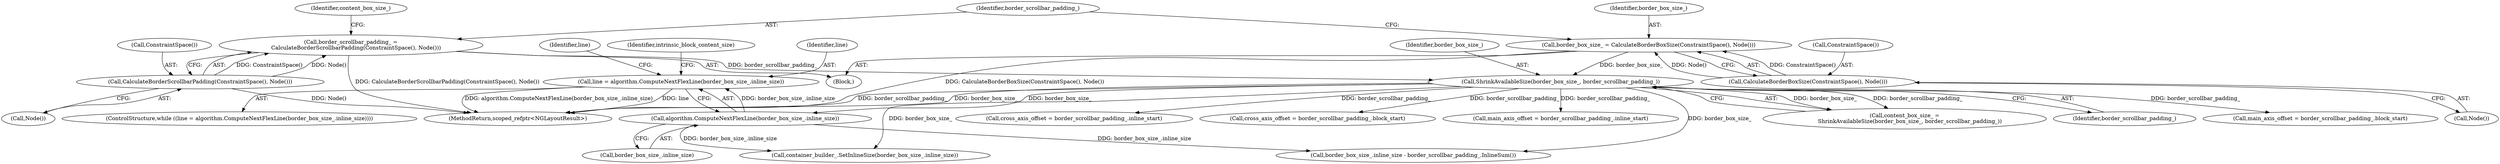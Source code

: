 digraph "0_Chrome_69ec52bd0b32622770a25952386596ccb4ad6434@pointer" {
"1000341" [label="(Call,line = algorithm.ComputeNextFlexLine(border_box_size_.inline_size))"];
"1000343" [label="(Call,algorithm.ComputeNextFlexLine(border_box_size_.inline_size))"];
"1000137" [label="(Call,ShrinkAvailableSize(border_box_size_, border_scrollbar_padding_))"];
"1000125" [label="(Call,border_box_size_ = CalculateBorderBoxSize(ConstraintSpace(), Node()))"];
"1000127" [label="(Call,CalculateBorderBoxSize(ConstraintSpace(), Node()))"];
"1000130" [label="(Call,border_scrollbar_padding_ =\n      CalculateBorderScrollbarPadding(ConstraintSpace(), Node()))"];
"1000132" [label="(Call,CalculateBorderScrollbarPadding(ConstraintSpace(), Node()))"];
"1000137" [label="(Call,ShrinkAvailableSize(border_box_size_, border_scrollbar_padding_))"];
"1000351" [label="(Identifier,line)"];
"1000596" [label="(Call,container_builder_.SetInlineSize(border_box_size_.inline_size))"];
"1000126" [label="(Identifier,border_box_size_)"];
"1000482" [label="(Identifier,intrinsic_block_content_size)"];
"1000129" [label="(Call,Node())"];
"1000127" [label="(Call,CalculateBorderBoxSize(ConstraintSpace(), Node()))"];
"1000340" [label="(ControlStructure,while ((line = algorithm.ComputeNextFlexLine(border_box_size_.inline_size))))"];
"1000513" [label="(Call,border_box_size_.inline_size - border_scrollbar_padding_.InlineSum())"];
"1000342" [label="(Identifier,line)"];
"1000139" [label="(Identifier,border_scrollbar_padding_)"];
"1000125" [label="(Call,border_box_size_ = CalculateBorderBoxSize(ConstraintSpace(), Node()))"];
"1000107" [label="(Block,)"];
"1000343" [label="(Call,algorithm.ComputeNextFlexLine(border_box_size_.inline_size))"];
"1000610" [label="(MethodReturn,scoped_refptr<NGLayoutResult>)"];
"1000136" [label="(Identifier,content_box_size_)"];
"1000131" [label="(Identifier,border_scrollbar_padding_)"];
"1000132" [label="(Call,CalculateBorderScrollbarPadding(ConstraintSpace(), Node()))"];
"1000341" [label="(Call,line = algorithm.ComputeNextFlexLine(border_box_size_.inline_size))"];
"1000128" [label="(Call,ConstraintSpace())"];
"1000133" [label="(Call,ConstraintSpace())"];
"1000328" [label="(Call,main_axis_offset = border_scrollbar_padding_.block_start)"];
"1000138" [label="(Identifier,border_box_size_)"];
"1000333" [label="(Call,cross_axis_offset = border_scrollbar_padding_.inline_start)"];
"1000134" [label="(Call,Node())"];
"1000314" [label="(Call,main_axis_offset = border_scrollbar_padding_.inline_start)"];
"1000344" [label="(Call,border_box_size_.inline_size)"];
"1000135" [label="(Call,content_box_size_ =\n      ShrinkAvailableSize(border_box_size_, border_scrollbar_padding_))"];
"1000320" [label="(Call,cross_axis_offset = border_scrollbar_padding_.block_start)"];
"1000130" [label="(Call,border_scrollbar_padding_ =\n      CalculateBorderScrollbarPadding(ConstraintSpace(), Node()))"];
"1000341" -> "1000340"  [label="AST: "];
"1000341" -> "1000343"  [label="CFG: "];
"1000342" -> "1000341"  [label="AST: "];
"1000343" -> "1000341"  [label="AST: "];
"1000351" -> "1000341"  [label="CFG: "];
"1000482" -> "1000341"  [label="CFG: "];
"1000341" -> "1000610"  [label="DDG: algorithm.ComputeNextFlexLine(border_box_size_.inline_size)"];
"1000341" -> "1000610"  [label="DDG: line"];
"1000343" -> "1000341"  [label="DDG: border_box_size_.inline_size"];
"1000343" -> "1000344"  [label="CFG: "];
"1000344" -> "1000343"  [label="AST: "];
"1000137" -> "1000343"  [label="DDG: border_box_size_"];
"1000343" -> "1000513"  [label="DDG: border_box_size_.inline_size"];
"1000343" -> "1000596"  [label="DDG: border_box_size_.inline_size"];
"1000137" -> "1000135"  [label="AST: "];
"1000137" -> "1000139"  [label="CFG: "];
"1000138" -> "1000137"  [label="AST: "];
"1000139" -> "1000137"  [label="AST: "];
"1000135" -> "1000137"  [label="CFG: "];
"1000137" -> "1000610"  [label="DDG: border_scrollbar_padding_"];
"1000137" -> "1000610"  [label="DDG: border_box_size_"];
"1000137" -> "1000135"  [label="DDG: border_box_size_"];
"1000137" -> "1000135"  [label="DDG: border_scrollbar_padding_"];
"1000125" -> "1000137"  [label="DDG: border_box_size_"];
"1000130" -> "1000137"  [label="DDG: border_scrollbar_padding_"];
"1000137" -> "1000314"  [label="DDG: border_scrollbar_padding_"];
"1000137" -> "1000320"  [label="DDG: border_scrollbar_padding_"];
"1000137" -> "1000328"  [label="DDG: border_scrollbar_padding_"];
"1000137" -> "1000333"  [label="DDG: border_scrollbar_padding_"];
"1000137" -> "1000513"  [label="DDG: border_box_size_"];
"1000137" -> "1000596"  [label="DDG: border_box_size_"];
"1000125" -> "1000107"  [label="AST: "];
"1000125" -> "1000127"  [label="CFG: "];
"1000126" -> "1000125"  [label="AST: "];
"1000127" -> "1000125"  [label="AST: "];
"1000131" -> "1000125"  [label="CFG: "];
"1000125" -> "1000610"  [label="DDG: CalculateBorderBoxSize(ConstraintSpace(), Node())"];
"1000127" -> "1000125"  [label="DDG: ConstraintSpace()"];
"1000127" -> "1000125"  [label="DDG: Node()"];
"1000127" -> "1000129"  [label="CFG: "];
"1000128" -> "1000127"  [label="AST: "];
"1000129" -> "1000127"  [label="AST: "];
"1000130" -> "1000107"  [label="AST: "];
"1000130" -> "1000132"  [label="CFG: "];
"1000131" -> "1000130"  [label="AST: "];
"1000132" -> "1000130"  [label="AST: "];
"1000136" -> "1000130"  [label="CFG: "];
"1000130" -> "1000610"  [label="DDG: CalculateBorderScrollbarPadding(ConstraintSpace(), Node())"];
"1000132" -> "1000130"  [label="DDG: ConstraintSpace()"];
"1000132" -> "1000130"  [label="DDG: Node()"];
"1000132" -> "1000134"  [label="CFG: "];
"1000133" -> "1000132"  [label="AST: "];
"1000134" -> "1000132"  [label="AST: "];
"1000132" -> "1000610"  [label="DDG: Node()"];
}
